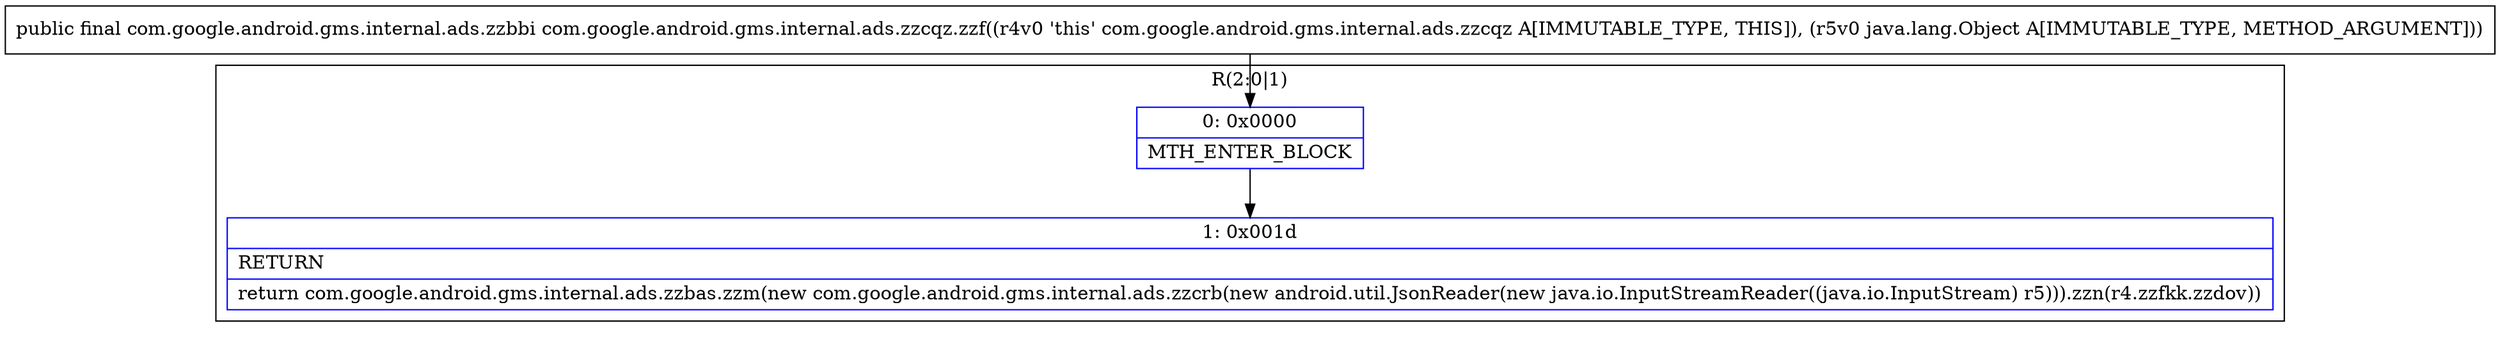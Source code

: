 digraph "CFG forcom.google.android.gms.internal.ads.zzcqz.zzf(Ljava\/lang\/Object;)Lcom\/google\/android\/gms\/internal\/ads\/zzbbi;" {
subgraph cluster_Region_1364041783 {
label = "R(2:0|1)";
node [shape=record,color=blue];
Node_0 [shape=record,label="{0\:\ 0x0000|MTH_ENTER_BLOCK\l}"];
Node_1 [shape=record,label="{1\:\ 0x001d|RETURN\l|return com.google.android.gms.internal.ads.zzbas.zzm(new com.google.android.gms.internal.ads.zzcrb(new android.util.JsonReader(new java.io.InputStreamReader((java.io.InputStream) r5))).zzn(r4.zzfkk.zzdov))\l}"];
}
MethodNode[shape=record,label="{public final com.google.android.gms.internal.ads.zzbbi com.google.android.gms.internal.ads.zzcqz.zzf((r4v0 'this' com.google.android.gms.internal.ads.zzcqz A[IMMUTABLE_TYPE, THIS]), (r5v0 java.lang.Object A[IMMUTABLE_TYPE, METHOD_ARGUMENT])) }"];
MethodNode -> Node_0;
Node_0 -> Node_1;
}

